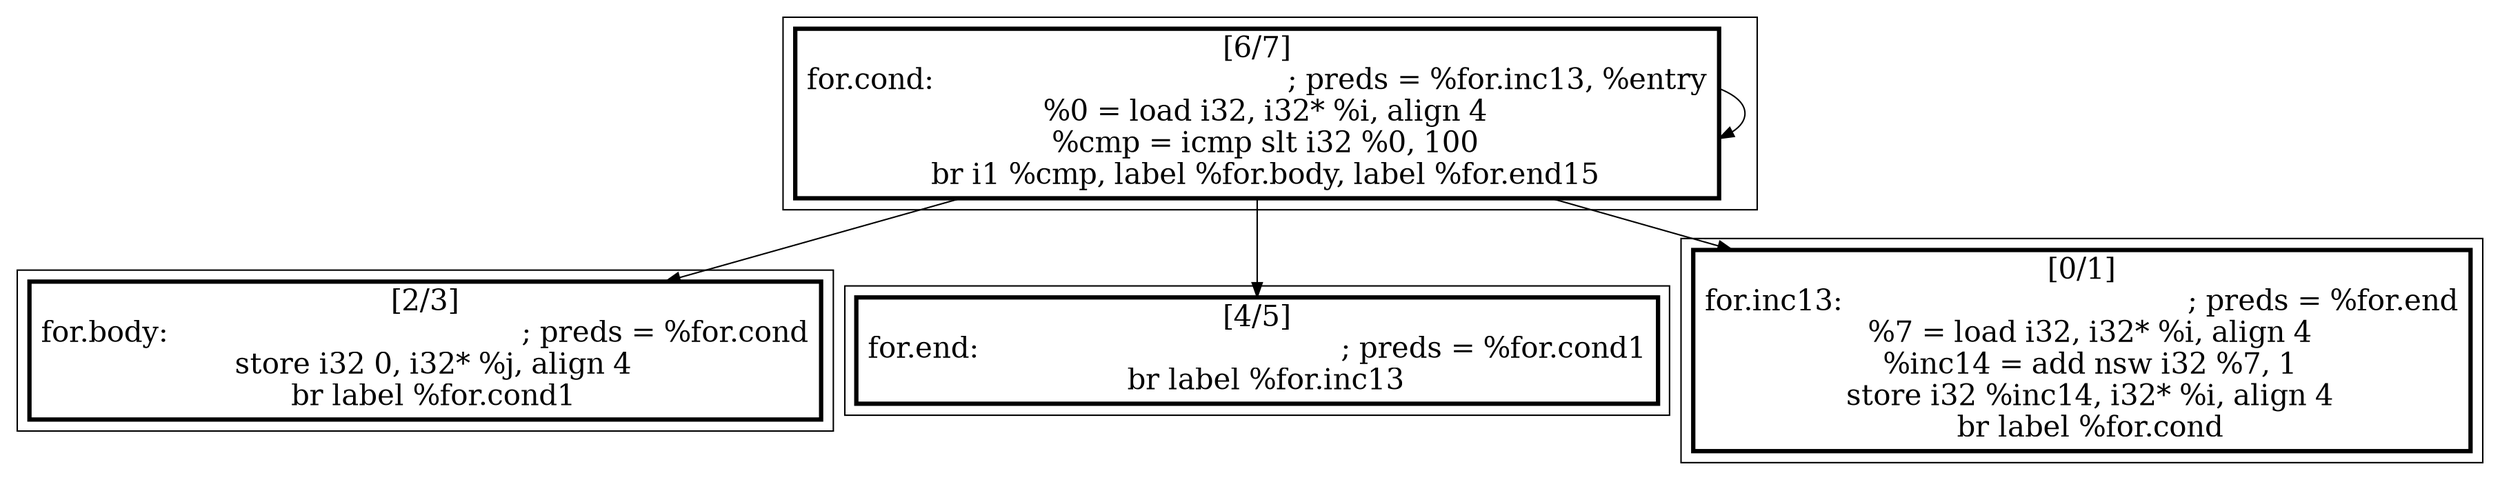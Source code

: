 
digraph G {



node198->node198 [ ]
node198->node197 [ ]
node198->node199 [ ]
node198->node196 [ ]


subgraph cluster3 {


node199 [penwidth=3.0,fontsize=20,shape=rectangle,label="[4/5]
for.end:                                          ; preds = %for.cond1
  br label %for.inc13
" ]



}

subgraph cluster2 {


node198 [penwidth=3.0,fontsize=20,shape=rectangle,label="[6/7]
for.cond:                                         ; preds = %for.inc13, %entry
  %0 = load i32, i32* %i, align 4
  %cmp = icmp slt i32 %0, 100
  br i1 %cmp, label %for.body, label %for.end15
" ]



}

subgraph cluster0 {


node196 [penwidth=3.0,fontsize=20,shape=rectangle,label="[0/1]
for.inc13:                                        ; preds = %for.end
  %7 = load i32, i32* %i, align 4
  %inc14 = add nsw i32 %7, 1
  store i32 %inc14, i32* %i, align 4
  br label %for.cond
" ]



}

subgraph cluster1 {


node197 [penwidth=3.0,fontsize=20,shape=rectangle,label="[2/3]
for.body:                                         ; preds = %for.cond
  store i32 0, i32* %j, align 4
  br label %for.cond1
" ]



}

}
